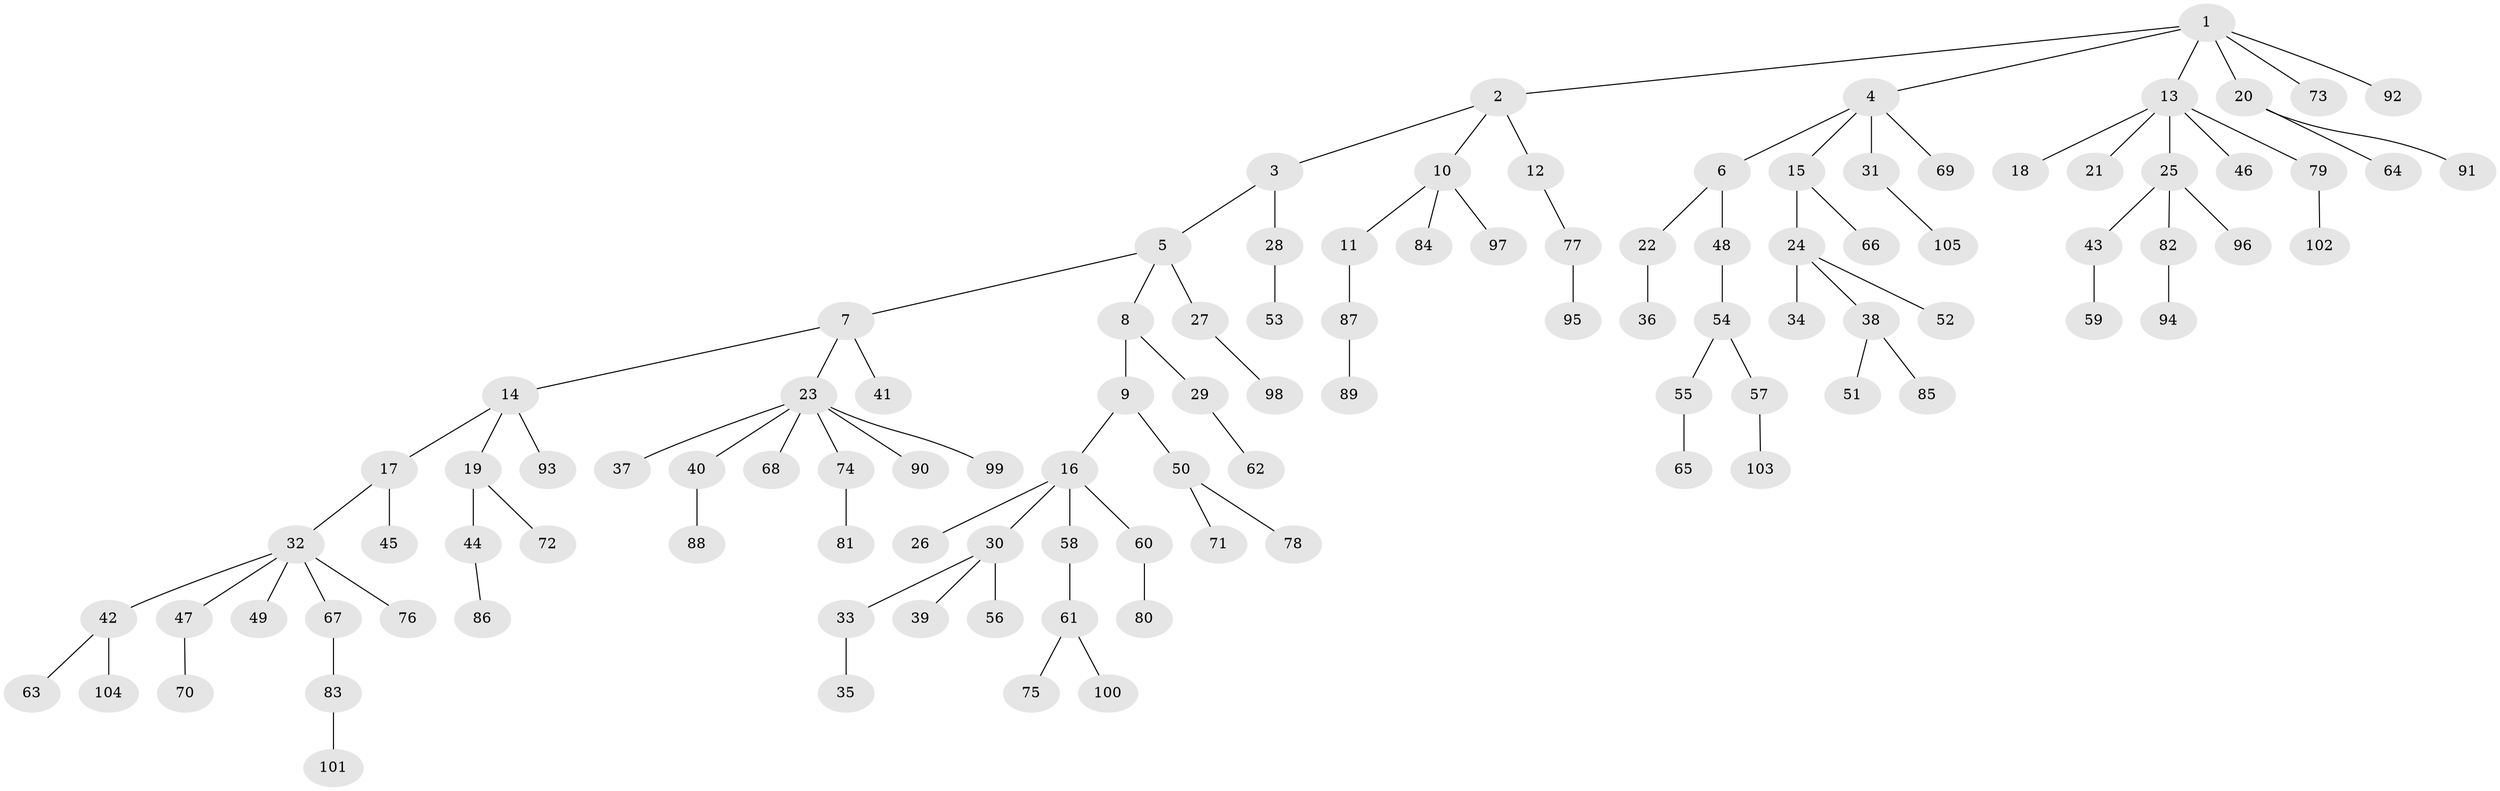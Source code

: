 // Generated by graph-tools (version 1.1) at 2025/26/03/09/25 03:26:28]
// undirected, 105 vertices, 104 edges
graph export_dot {
graph [start="1"]
  node [color=gray90,style=filled];
  1;
  2;
  3;
  4;
  5;
  6;
  7;
  8;
  9;
  10;
  11;
  12;
  13;
  14;
  15;
  16;
  17;
  18;
  19;
  20;
  21;
  22;
  23;
  24;
  25;
  26;
  27;
  28;
  29;
  30;
  31;
  32;
  33;
  34;
  35;
  36;
  37;
  38;
  39;
  40;
  41;
  42;
  43;
  44;
  45;
  46;
  47;
  48;
  49;
  50;
  51;
  52;
  53;
  54;
  55;
  56;
  57;
  58;
  59;
  60;
  61;
  62;
  63;
  64;
  65;
  66;
  67;
  68;
  69;
  70;
  71;
  72;
  73;
  74;
  75;
  76;
  77;
  78;
  79;
  80;
  81;
  82;
  83;
  84;
  85;
  86;
  87;
  88;
  89;
  90;
  91;
  92;
  93;
  94;
  95;
  96;
  97;
  98;
  99;
  100;
  101;
  102;
  103;
  104;
  105;
  1 -- 2;
  1 -- 4;
  1 -- 13;
  1 -- 20;
  1 -- 73;
  1 -- 92;
  2 -- 3;
  2 -- 10;
  2 -- 12;
  3 -- 5;
  3 -- 28;
  4 -- 6;
  4 -- 15;
  4 -- 31;
  4 -- 69;
  5 -- 7;
  5 -- 8;
  5 -- 27;
  6 -- 22;
  6 -- 48;
  7 -- 14;
  7 -- 23;
  7 -- 41;
  8 -- 9;
  8 -- 29;
  9 -- 16;
  9 -- 50;
  10 -- 11;
  10 -- 84;
  10 -- 97;
  11 -- 87;
  12 -- 77;
  13 -- 18;
  13 -- 21;
  13 -- 25;
  13 -- 46;
  13 -- 79;
  14 -- 17;
  14 -- 19;
  14 -- 93;
  15 -- 24;
  15 -- 66;
  16 -- 26;
  16 -- 30;
  16 -- 58;
  16 -- 60;
  17 -- 32;
  17 -- 45;
  19 -- 44;
  19 -- 72;
  20 -- 64;
  20 -- 91;
  22 -- 36;
  23 -- 37;
  23 -- 40;
  23 -- 68;
  23 -- 74;
  23 -- 90;
  23 -- 99;
  24 -- 34;
  24 -- 38;
  24 -- 52;
  25 -- 43;
  25 -- 82;
  25 -- 96;
  27 -- 98;
  28 -- 53;
  29 -- 62;
  30 -- 33;
  30 -- 39;
  30 -- 56;
  31 -- 105;
  32 -- 42;
  32 -- 47;
  32 -- 49;
  32 -- 67;
  32 -- 76;
  33 -- 35;
  38 -- 51;
  38 -- 85;
  40 -- 88;
  42 -- 63;
  42 -- 104;
  43 -- 59;
  44 -- 86;
  47 -- 70;
  48 -- 54;
  50 -- 71;
  50 -- 78;
  54 -- 55;
  54 -- 57;
  55 -- 65;
  57 -- 103;
  58 -- 61;
  60 -- 80;
  61 -- 75;
  61 -- 100;
  67 -- 83;
  74 -- 81;
  77 -- 95;
  79 -- 102;
  82 -- 94;
  83 -- 101;
  87 -- 89;
}
